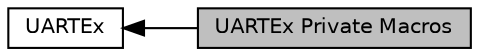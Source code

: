 digraph "UARTEx Private Macros"
{
  edge [fontname="Helvetica",fontsize="10",labelfontname="Helvetica",labelfontsize="10"];
  node [fontname="Helvetica",fontsize="10",shape=box];
  rankdir=LR;
  Node2 [label="UARTEx",height=0.2,width=0.4,color="black", fillcolor="white", style="filled",URL="$group__UARTEx.html",tooltip="UART Extended HAL module driver."];
  Node1 [label="UARTEx Private Macros",height=0.2,width=0.4,color="black", fillcolor="grey75", style="filled", fontcolor="black",tooltip=" "];
  Node2->Node1 [shape=plaintext, dir="back", style="solid"];
}
